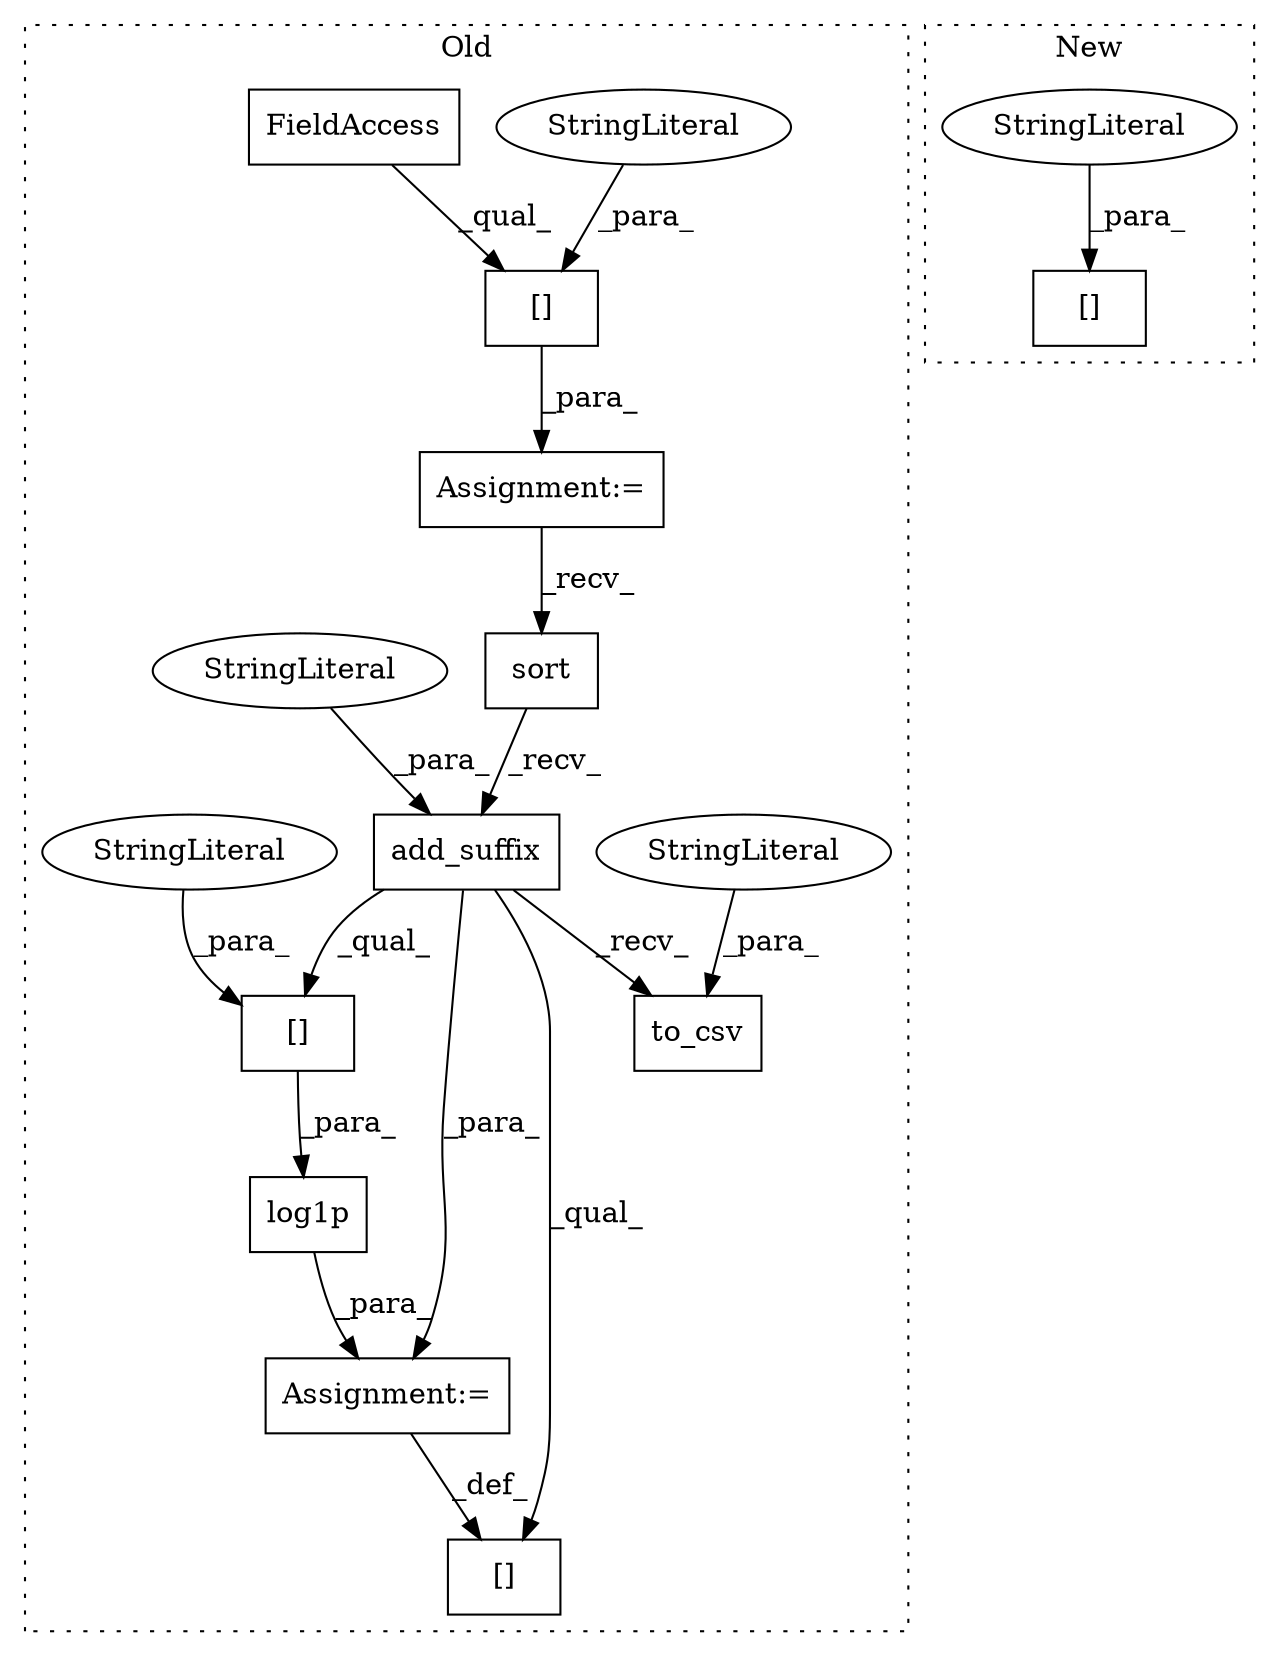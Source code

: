 digraph G {
subgraph cluster0 {
1 [label="to_csv" a="32" s="1876,1898" l="7,1" shape="box"];
3 [label="Assignment:=" a="7" s="1510" l="1" shape="box"];
4 [label="[]" a="2" s="1779,1813" l="13,1" shape="box"];
5 [label="log1p" a="32" s="1821,1856" l="6,1" shape="box"];
6 [label="[]" a="2" s="1511,1537" l="11,1" shape="box"];
7 [label="sort" a="32" s="1600,1634" l="5,1" shape="box"];
8 [label="[]" a="2" s="1827,1855" l="13,1" shape="box"];
9 [label="StringLiteral" a="45" s="1522" l="15" shape="ellipse"];
11 [label="StringLiteral" a="45" s="1883" l="15" shape="ellipse"];
12 [label="StringLiteral" a="45" s="1840" l="15" shape="ellipse"];
13 [label="FieldAccess" a="22" s="1511" l="10" shape="box"];
14 [label="Assignment:=" a="7" s="1814" l="1" shape="box"];
15 [label="add_suffix" a="32" s="1741,1758" l="11,1" shape="box"];
16 [label="StringLiteral" a="45" s="1752" l="6" shape="ellipse"];
label = "Old";
style="dotted";
}
subgraph cluster1 {
2 [label="[]" a="2" s="1743,1765" l="11,1" shape="box"];
10 [label="StringLiteral" a="45" s="1754" l="11" shape="ellipse"];
label = "New";
style="dotted";
}
3 -> 7 [label="_recv_"];
5 -> 14 [label="_para_"];
6 -> 3 [label="_para_"];
7 -> 15 [label="_recv_"];
8 -> 5 [label="_para_"];
9 -> 6 [label="_para_"];
10 -> 2 [label="_para_"];
11 -> 1 [label="_para_"];
12 -> 8 [label="_para_"];
13 -> 6 [label="_qual_"];
14 -> 4 [label="_def_"];
15 -> 1 [label="_recv_"];
15 -> 4 [label="_qual_"];
15 -> 8 [label="_qual_"];
15 -> 14 [label="_para_"];
16 -> 15 [label="_para_"];
}